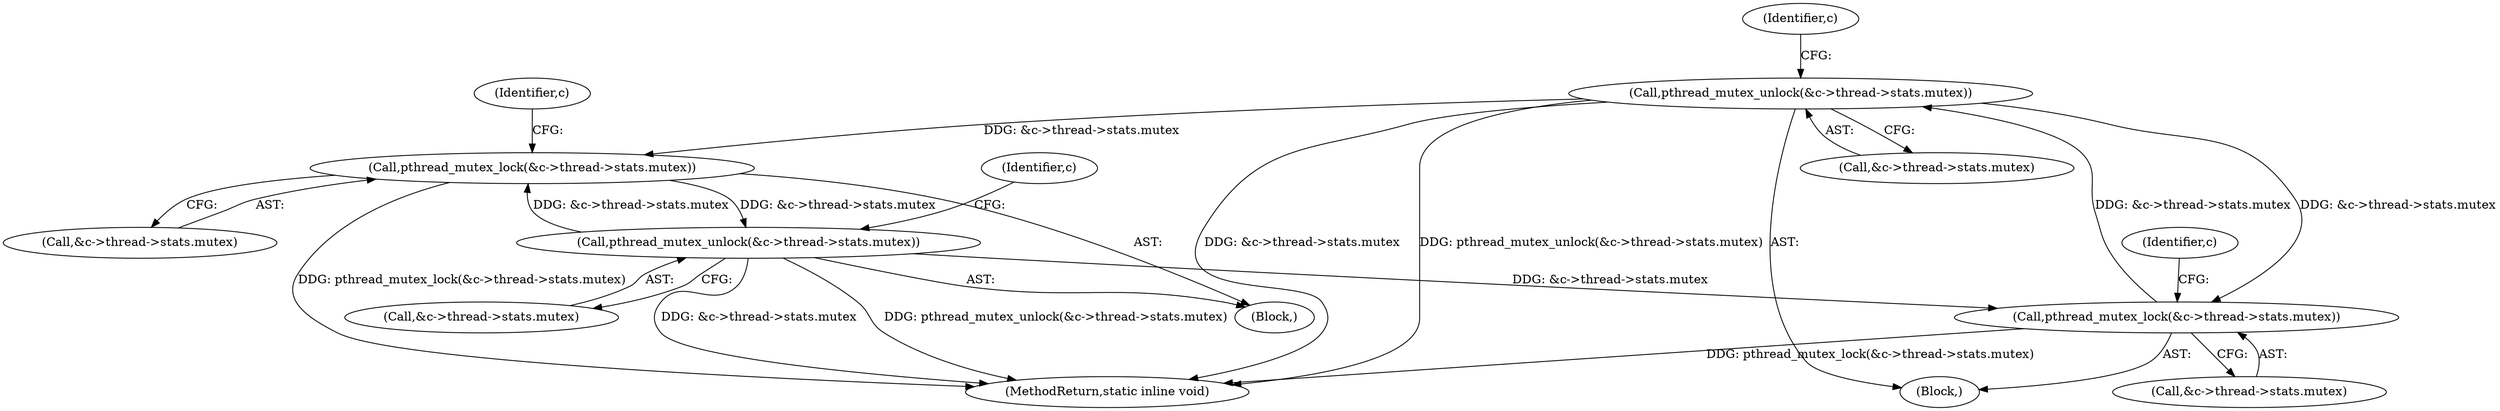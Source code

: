 digraph "0_memcached_a8c4a82787b8b6c256d61bd5c42fb7f92d1bae00@API" {
"1000631" [label="(Call,pthread_mutex_unlock(&c->thread->stats.mutex))"];
"1000606" [label="(Call,pthread_mutex_lock(&c->thread->stats.mutex))"];
"1000631" [label="(Call,pthread_mutex_unlock(&c->thread->stats.mutex))"];
"1000585" [label="(Call,pthread_mutex_unlock(&c->thread->stats.mutex))"];
"1000555" [label="(Call,pthread_mutex_lock(&c->thread->stats.mutex))"];
"1000632" [label="(Call,&c->thread->stats.mutex)"];
"1000607" [label="(Call,&c->thread->stats.mutex)"];
"1000598" [label="(Identifier,c)"];
"1000619" [label="(Identifier,c)"];
"1000605" [label="(Block,)"];
"1000555" [label="(Call,pthread_mutex_lock(&c->thread->stats.mutex))"];
"1000586" [label="(Call,&c->thread->stats.mutex)"];
"1000755" [label="(MethodReturn,static inline void)"];
"1000631" [label="(Call,pthread_mutex_unlock(&c->thread->stats.mutex))"];
"1000606" [label="(Call,pthread_mutex_lock(&c->thread->stats.mutex))"];
"1000556" [label="(Call,&c->thread->stats.mutex)"];
"1000585" [label="(Call,pthread_mutex_unlock(&c->thread->stats.mutex))"];
"1000570" [label="(Identifier,c)"];
"1000190" [label="(Block,)"];
"1000642" [label="(Identifier,c)"];
"1000631" -> "1000605"  [label="AST: "];
"1000631" -> "1000632"  [label="CFG: "];
"1000632" -> "1000631"  [label="AST: "];
"1000642" -> "1000631"  [label="CFG: "];
"1000631" -> "1000755"  [label="DDG: &c->thread->stats.mutex"];
"1000631" -> "1000755"  [label="DDG: pthread_mutex_unlock(&c->thread->stats.mutex)"];
"1000631" -> "1000555"  [label="DDG: &c->thread->stats.mutex"];
"1000631" -> "1000606"  [label="DDG: &c->thread->stats.mutex"];
"1000606" -> "1000631"  [label="DDG: &c->thread->stats.mutex"];
"1000606" -> "1000605"  [label="AST: "];
"1000606" -> "1000607"  [label="CFG: "];
"1000607" -> "1000606"  [label="AST: "];
"1000619" -> "1000606"  [label="CFG: "];
"1000606" -> "1000755"  [label="DDG: pthread_mutex_lock(&c->thread->stats.mutex)"];
"1000585" -> "1000606"  [label="DDG: &c->thread->stats.mutex"];
"1000585" -> "1000190"  [label="AST: "];
"1000585" -> "1000586"  [label="CFG: "];
"1000586" -> "1000585"  [label="AST: "];
"1000598" -> "1000585"  [label="CFG: "];
"1000585" -> "1000755"  [label="DDG: &c->thread->stats.mutex"];
"1000585" -> "1000755"  [label="DDG: pthread_mutex_unlock(&c->thread->stats.mutex)"];
"1000585" -> "1000555"  [label="DDG: &c->thread->stats.mutex"];
"1000555" -> "1000585"  [label="DDG: &c->thread->stats.mutex"];
"1000555" -> "1000190"  [label="AST: "];
"1000555" -> "1000556"  [label="CFG: "];
"1000556" -> "1000555"  [label="AST: "];
"1000570" -> "1000555"  [label="CFG: "];
"1000555" -> "1000755"  [label="DDG: pthread_mutex_lock(&c->thread->stats.mutex)"];
}
